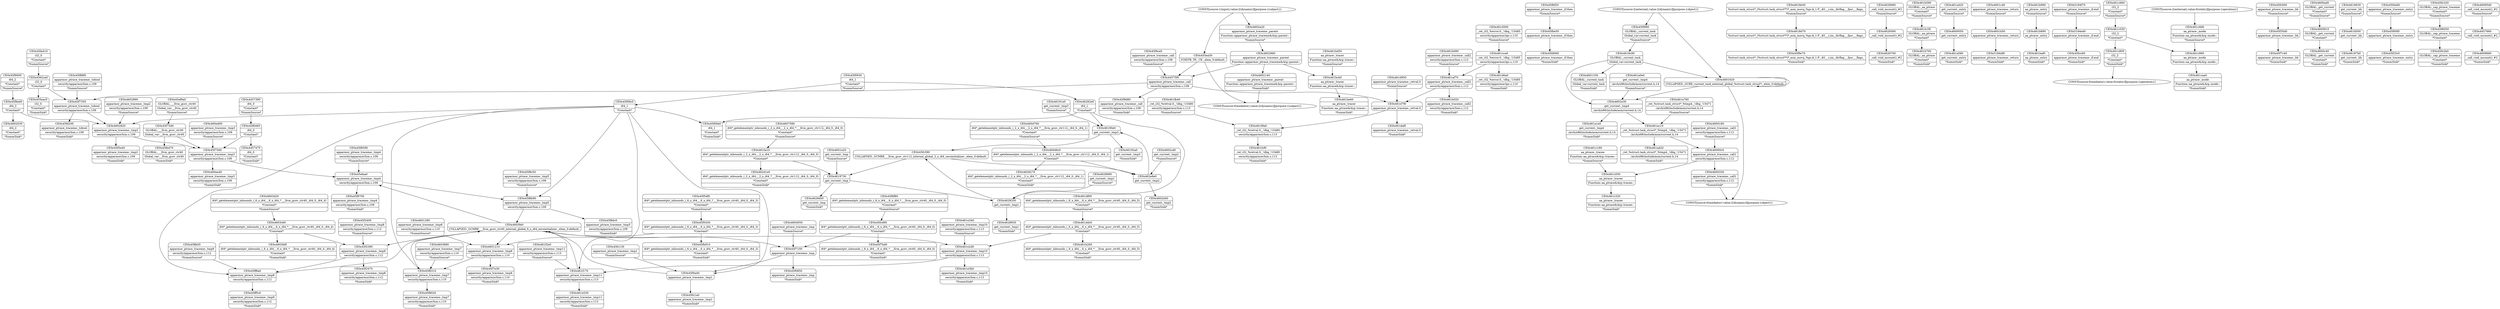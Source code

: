 digraph {
	CE0x45f9ce0 [shape=record,shape=Mrecord,label="{CE0x45f9ce0|apparmor_ptrace_traceme:_call|security/apparmor/lsm.c,108|*SummSource*}"]
	CE0x45f08c0 [shape=record,shape=Mrecord,label="{CE0x45f08c0|i64_1|*Constant*}"]
	CE0x45fd060 [shape=record,shape=Mrecord,label="{CE0x45fd060|apparmor_ptrace_traceme:_if.then|*SummSink*}"]
	CE0x45ff8a0 [shape=record,shape=Mrecord,label="{CE0x45ff8a0|apparmor_ptrace_traceme:_tmp9|security/apparmor/lsm.c,112}"]
	CE0x45f9f80 [shape=record,shape=Mrecord,label="{CE0x45f9f80|GLOBAL:_current_task|Global_var:current_task|*SummSource*}"]
	CE0x461c050 [shape=record,shape=Mrecord,label="{CE0x461c050|aa_ptrace:_tracee|Function::aa_ptrace&Arg::tracee::}"]
	CE0x45f9e70 [shape=record,shape=Mrecord,label="{CE0x45f9e70|%struct.task_struct*_(%struct.task_struct**)*_asm_movq_%gs:$_1:P_,$0_,_r,im,_dirflag_,_fpsr_,_flags_|*SummSink*}"]
	"CONST[source:1(input),value:2(dynamic)][purpose:{subject}]"
	"CONST[source:0(mediator),value:2(dynamic)][purpose:{object}]"
	CE0x4603890 [shape=record,shape=Mrecord,label="{CE0x4603890|apparmor_ptrace_traceme:_tmp7|security/apparmor/lsm.c,110|*SummSource*}"]
	CE0x4626660 [shape=record,shape=Mrecord,label="{CE0x4626660|_call_void_mcount()_#2|*SummSource*}"]
	CE0x45fb910 [shape=record,shape=Mrecord,label="{CE0x45fb910|i64*_getelementptr_inbounds_(_6_x_i64_,_6_x_i64_*___llvm_gcov_ctr40,_i64_0,_i64_3)|*Constant*|*SummSink*}"]
	CE0x45f8310 [shape=record,shape=Mrecord,label="{CE0x45f8310|apparmor_ptrace_traceme:_tmp7|security/apparmor/lsm.c,110}"]
	CE0x45f09a0 [shape=record,shape=Mrecord,label="{CE0x45f09a0|i64_1|*Constant*|*SummSink*}"]
	CE0x4602a20 [shape=record,shape=Mrecord,label="{CE0x4602a20|apparmor_ptrace_traceme:_parent|Function::apparmor_ptrace_traceme&Arg::parent::|*SummSource*}"]
	CE0x461b700 [shape=record,shape=Mrecord,label="{CE0x461b700|GLOBAL:_aa_ptrace|*Constant*|*SummSink*}"]
	CE0x4602d40 [shape=record,shape=Mrecord,label="{CE0x4602d40|get_current:_tmp2|*SummSink*}"]
	CE0x462e8e0 [shape=record,shape=Mrecord,label="{CE0x462e8e0|get_current:_tmp2}"]
	CE0x461a580 [shape=record,shape=Mrecord,label="{CE0x461a580|get_current:_entry|*SummSink*}"]
	CE0x45f9000 [shape=record,shape=Mrecord,label="{CE0x45f9000|i64_2|*Constant*|*SummSource*}"]
	CE0x45f0a40 [shape=record,shape=Mrecord,label="{CE0x45f0a40|apparmor_ptrace_traceme:_tmp1}"]
	CE0x4601c40 [shape=record,shape=Mrecord,label="{CE0x4601c40|apparmor_ptrace_traceme:_return|*SummSource*}"]
	CE0x461a420 [shape=record,shape=Mrecord,label="{CE0x461a420|get_current:_entry|*SummSource*}"]
	CE0x45fa410 [shape=record,shape=Mrecord,label="{CE0x45fa410|i32_0|*Constant*|*SummSource*}"]
	CE0x4603fe0 [shape=record,shape=Mrecord,label="{CE0x4603fe0|COLLAPSED:_GCMRE___llvm_gcov_ctr40_internal_global_6_x_i64_zeroinitializer:_elem_0:default:}"]
	CE0x4602030 [shape=record,shape=Mrecord,label="{CE0x4602030|i64_2|*Constant*|*SummSink*}"]
	CE0x461b990 [shape=record,shape=Mrecord,label="{CE0x461b990|aa_ptrace:_entry|*SummSource*}"]
	CE0x5184ed0 [shape=record,shape=Mrecord,label="{CE0x5184ed0|apparmor_ptrace_traceme:_if.end}"]
	CE0x45f6f80 [shape=record,shape=Mrecord,label="{CE0x45f6f80|i64*_getelementptr_inbounds_(_6_x_i64_,_6_x_i64_*___llvm_gcov_ctr40,_i64_0,_i64_0)|*Constant*|*SummSource*}"]
	CE0x461c660 [shape=record,shape=Mrecord,label="{CE0x461c660|i32_2|*Constant*|*SummSource*}"]
	CE0x461baf0 [shape=record,shape=Mrecord,label="{CE0x461baf0|aa_ptrace:_entry|*SummSink*}"]
	CE0x45f7c40 [shape=record,shape=Mrecord,label="{CE0x45f7c40|apparmor_ptrace_traceme:_bb|*SummSink*}"]
	CE0x461af70 [shape=record,shape=Mrecord,label="{CE0x461af70|apparmor_ptrace_traceme:_call2|security/apparmor/lsm.c,112}"]
	CE0x4601280 [shape=record,shape=Mrecord,label="{CE0x4601280|apparmor_ptrace_traceme:_tmp6|security/apparmor/lsm.c,110|*SummSource*}"]
	CE0x461b090 [shape=record,shape=Mrecord,label="{CE0x461b090|apparmor_ptrace_traceme:_call2|security/apparmor/lsm.c,112|*SummSource*}"]
	CE0x460d6c0 [shape=record,shape=Mrecord,label="{CE0x460d6c0|i64*_getelementptr_inbounds_(_2_x_i64_,_2_x_i64_*___llvm_gcov_ctr112,_i64_0,_i64_1)|*Constant*}"]
	CE0x461f9a0 [shape=record,shape=Mrecord,label="{CE0x461f9a0|_ret_i32_%retval.0,_!dbg_!15480|security/apparmor/lsm.c,113}"]
	CE0x45fc590 [shape=record,shape=Mrecord,label="{CE0x45fc590|COLLAPSED:_GCMRE___llvm_gcov_ctr112_internal_global_2_x_i64_zeroinitializer:_elem_0:default:}"]
	CE0x461c320 [shape=record,shape=Mrecord,label="{CE0x461c320|aa_ptrace:_tracee|Function::aa_ptrace&Arg::tracee::|*SummSink*}"]
	CE0x45ffa50 [shape=record,shape=Mrecord,label="{CE0x45ffa50|apparmor_ptrace_traceme:_tmp9|security/apparmor/lsm.c,112|*SummSource*}"]
	CE0x461a1e0 [shape=record,shape=Mrecord,label="{CE0x461a1e0|get_current:_tmp4|./arch/x86/include/asm/current.h,14|*SummSink*}"]
	CE0x45fbe50 [shape=record,shape=Mrecord,label="{CE0x45fbe50|apparmor_ptrace_traceme:_if.then}"]
	CE0x4457470 [shape=record,shape=Mrecord,label="{CE0x4457470|i64_0|*Constant*|*SummSink*}"]
	CE0x46190e0 [shape=record,shape=Mrecord,label="{CE0x46190e0|get_current:_tmp3}"]
	CE0x461d6a0 [shape=record,shape=Mrecord,label="{CE0x461d6a0|_ret_i32_%error.0,_!dbg_!15485|security/apparmor/ipc.c,110|*SummSink*}"]
	CE0x45fc1a0 [shape=record,shape=Mrecord,label="{CE0x45fc1a0|apparmor_ptrace_traceme:_tmp1|*SummSink*}"]
	CE0x45fcd90 [shape=record,shape=Mrecord,label="{CE0x45fcd90|i64*_getelementptr_inbounds_(_6_x_i64_,_6_x_i64_*___llvm_gcov_ctr40,_i64_0,_i64_0)|*Constant*}"]
	CE0x461caa0 [shape=record,shape=Mrecord,label="{CE0x461caa0|aa_ptrace:_mode|Function::aa_ptrace&Arg::mode::|*SummSink*}"]
	CE0x4600330 [shape=record,shape=Mrecord,label="{CE0x4600330|apparmor_ptrace_traceme:_call1|security/apparmor/lsm.c,112|*SummSink*}"]
	CE0x46192a0 [shape=record,shape=Mrecord,label="{CE0x46192a0|get_current:_tmp3|*SummSink*}"]
	CE0x4600ad0 [shape=record,shape=Mrecord,label="{CE0x4600ad0|GLOBAL:_get_current|*Constant*|*SummSource*}"]
	CE0x4601e20 [shape=record,shape=Mrecord,label="{CE0x4601e20|get_current:_tmp|*SummSource*}"]
	CE0x4626560 [shape=record,shape=Mrecord,label="{CE0x4626560|_call_void_mcount()_#2}"]
	CE0x4562ca0 [shape=record,shape=Mrecord,label="{CE0x4562ca0|i32_0|*Constant*}"]
	CE0x45ef9a0 [shape=record,shape=Mrecord,label="{CE0x45ef9a0|GLOBAL:___llvm_gcov_ctr40|Global_var:__llvm_gcov_ctr40|*SummSource*}"]
	CE0x461a0e0 [shape=record,shape=Mrecord,label="{CE0x461a0e0|get_current:_tmp4|./arch/x86/include/asm/current.h,14|*SummSource*}"]
	CE0x4457390 [shape=record,shape=Mrecord,label="{CE0x4457390|i64_0|*Constant*|*SummSource*}"]
	CE0x4602e30 [shape=record,shape=Mrecord,label="{CE0x4602e30|get_current:_tmp4|./arch/x86/include/asm/current.h,14}"]
	CE0x461ad20 [shape=record,shape=Mrecord,label="{CE0x461ad20|_ret_%struct.task_struct*_%tmp4,_!dbg_!15471|./arch/x86/include/asm/current.h,14|*SummSink*}"]
	CE0x45f35d0 [shape=record,shape=Mrecord,label="{CE0x45f35d0|apparmor_ptrace_traceme:_bb}"]
	CE0x461e530 [shape=record,shape=Mrecord,label="{CE0x461e530|apparmor_ptrace_traceme:_tmp11|security/apparmor/lsm.c,113|*SummSink*}"]
	CE0x4628890 [shape=record,shape=Mrecord,label="{CE0x4628890|get_current:_tmp1|*SummSource*}"]
	CE0x461be60 [shape=record,shape=Mrecord,label="{CE0x461be60|aa_ptrace:_tracer|Function::aa_ptrace&Arg::tracer::|*SummSink*}"]
	CE0x45f2390 [shape=record,shape=Mrecord,label="{CE0x45f2390|apparmor_ptrace_traceme:_tmp8|security/apparmor/lsm.c,112}"]
	CE0x461a760 [shape=record,shape=Mrecord,label="{CE0x461a760|_ret_%struct.task_struct*_%tmp4,_!dbg_!15471|./arch/x86/include/asm/current.h,14|*SummSource*}"]
	CE0x4601b50 [shape=record,shape=Mrecord,label="{CE0x4601b50|apparmor_ptrace_traceme:_return}"]
	CE0x45fbd70 [shape=record,shape=Mrecord,label="{CE0x45fbd70|GLOBAL:___llvm_gcov_ctr40|Global_var:__llvm_gcov_ctr40|*SummSink*}"]
	CE0x461b590 [shape=record,shape=Mrecord,label="{CE0x461b590|GLOBAL:_aa_ptrace|*Constant*|*SummSource*}"]
	CE0x461fa10 [shape=record,shape=Mrecord,label="{CE0x461fa10|i64*_getelementptr_inbounds_(_2_x_i64_,_2_x_i64_*___llvm_gcov_ctr112,_i64_0,_i64_0)|*Constant*}"]
	CE0x46187b0 [shape=record,shape=Mrecord,label="{CE0x46187b0|get_current:_bb|*SummSink*}"]
	CE0x45f2400 [shape=record,shape=Mrecord,label="{CE0x45f2400|apparmor_ptrace_traceme:_tmp8|security/apparmor/lsm.c,112|*SummSource*}"]
	CE0x4618630 [shape=record,shape=Mrecord,label="{CE0x4618630|get_current:_bb|*SummSource*}"]
	CE0x4602890 [shape=record,shape=Mrecord,label="{CE0x4602890|apparmor_ptrace_traceme:_tmp2|security/apparmor/lsm.c,109|*SummSource*}"]
	"CONST[source:0(mediator),value:2(dynamic)][purpose:{subject}]"
	CE0x45efaa0 [shape=record,shape=Mrecord,label="{CE0x45efaa0|apparmor_ptrace_traceme:_tmp4|security/apparmor/lsm.c,109}"]
	CE0x462d1e0 [shape=record,shape=Mrecord,label="{CE0x462d1e0|i64*_getelementptr_inbounds_(_2_x_i64_,_2_x_i64_*___llvm_gcov_ctr112,_i64_0,_i64_0)|*Constant*|*SummSink*}"]
	CE0x4600050 [shape=record,shape=Mrecord,label="{CE0x4600050|get_current:_entry}"]
	CE0x45fc130 [shape=record,shape=Mrecord,label="{CE0x45fc130|apparmor_ptrace_traceme:_tmp1|*SummSource*}"]
	CE0x45f7350 [shape=record,shape=Mrecord,label="{CE0x45f7350|apparmor_ptrace_traceme:_tobool|security/apparmor/lsm.c,109}"]
	CE0x461bd50 [shape=record,shape=Mrecord,label="{CE0x461bd50|aa_ptrace:_tracer|Function::aa_ptrace&Arg::tracer::|*SummSource*}"]
	CE0x4607580 [shape=record,shape=Mrecord,label="{CE0x4607580|i64*_getelementptr_inbounds_(_2_x_i64_,_2_x_i64_*___llvm_gcov_ctr112,_i64_0,_i64_0)|*Constant*|*SummSource*}"]
	CE0x461e3b0 [shape=record,shape=Mrecord,label="{CE0x461e3b0|apparmor_ptrace_traceme:_tmp10|security/apparmor/lsm.c,113|*SummSink*}"]
	CE0x4628350 [shape=record,shape=Mrecord,label="{CE0x4628350|get_current:_tmp1}"]
	CE0x461daf0 [shape=record,shape=Mrecord,label="{CE0x461daf0|apparmor_ptrace_traceme:_retval.0|*SummSink*}"]
	CE0x4626700 [shape=record,shape=Mrecord,label="{CE0x4626700|_call_void_mcount()_#2|*SummSink*}"]
	CE0x461c180 [shape=record,shape=Mrecord,label="{CE0x461c180|aa_ptrace:_tracee|Function::aa_ptrace&Arg::tracee::|*SummSource*}"]
	CE0x45f4dd0 [shape=record,shape=Mrecord,label="{CE0x45f4dd0|apparmor_ptrace_traceme:_entry|*SummSource*}"]
	CE0x461bcb0 [shape=record,shape=Mrecord,label="{CE0x461bcb0|aa_ptrace:_tracer|Function::aa_ptrace&Arg::tracer::}"]
	CE0x461ddc0 [shape=record,shape=Mrecord,label="{CE0x461ddc0|i64*_getelementptr_inbounds_(_6_x_i64_,_6_x_i64_*___llvm_gcov_ctr40,_i64_0,_i64_5)|*Constant*}"]
	CE0x45f25c0 [shape=record,shape=Mrecord,label="{CE0x45f25c0|apparmor_ptrace_traceme:_entry|*SummSink*}"]
	CE0x45f7bd0 [shape=record,shape=Mrecord,label="{CE0x45f7bd0|i64*_getelementptr_inbounds_(_6_x_i64_,_6_x_i64_*___llvm_gcov_ctr40,_i64_0,_i64_0)|*Constant*|*SummSink*}"]
	CE0x45f8c50 [shape=record,shape=Mrecord,label="{CE0x45f8c50|apparmor_ptrace_traceme:_tmp5|security/apparmor/lsm.c,109|*SummSource*}"]
	CE0x45fc320 [shape=record,shape=Mrecord,label="{CE0x45fc320|GLOBAL:_cap_ptrace_traceme|*Constant*|*SummSource*}"]
	CE0x45fd200 [shape=record,shape=Mrecord,label="{CE0x45fd200|apparmor_ptrace_traceme:_tobool|security/apparmor/lsm.c,109|*SummSink*}"]
	"CONST[source:2(external),value:2(dynamic)][purpose:{object}]"
	CE0x461b1f0 [shape=record,shape=Mrecord,label="{CE0x461b1f0|GLOBAL:_aa_ptrace|*Constant*}"]
	CE0x45ff5c0 [shape=record,shape=Mrecord,label="{CE0x45ff5c0|apparmor_ptrace_traceme:_tmp9|security/apparmor/lsm.c,112|*SummSink*}"]
	CE0x461e340 [shape=record,shape=Mrecord,label="{CE0x461e340|apparmor_ptrace_traceme:_tmp10|security/apparmor/lsm.c,113|*SummSource*}"]
	CE0x455eac0 [shape=record,shape=Mrecord,label="{CE0x455eac0|i32_0|*Constant*|*SummSink*}"]
	CE0x45f8dc0 [shape=record,shape=Mrecord,label="{CE0x45f8dc0|apparmor_ptrace_traceme:_tmp5|security/apparmor/lsm.c,109|*SummSink*}"]
	CE0x4618500 [shape=record,shape=Mrecord,label="{CE0x4618500|get_current:_bb}"]
	CE0x45f9d80 [shape=record,shape=Mrecord,label="{CE0x45f9d80|apparmor_ptrace_traceme:_call|security/apparmor/lsm.c,108|*SummSink*}"]
	CE0x461b260 [shape=record,shape=Mrecord,label="{CE0x461b260|i64*_getelementptr_inbounds_(_6_x_i64_,_6_x_i64_*___llvm_gcov_ctr40,_i64_0,_i64_5)|*Constant*|*SummSink*}"]
	CE0x461c9d0 [shape=record,shape=Mrecord,label="{CE0x461c9d0|aa_ptrace:_mode|Function::aa_ptrace&Arg::mode::|*SummSource*}"]
	"CONST[source:2(external),value:0(static)][purpose:{operation}]"
	CE0x45fc2b0 [shape=record,shape=Mrecord,label="{CE0x45fc2b0|GLOBAL:_cap_ptrace_traceme|*Constant*|*SummSink*}"]
	CE0x44575f0 [shape=record,shape=Mrecord,label="{CE0x44575f0|apparmor_ptrace_traceme:_call|security/apparmor/lsm.c,108}"]
	CE0x4601620 [shape=record,shape=Mrecord,label="{CE0x4601620|COLLAPSED:_GCRE_current_task_external_global_%struct.task_struct*:_elem_0:default:}"]
	CE0x4628270 [shape=record,shape=Mrecord,label="{CE0x4628270|i64*_getelementptr_inbounds_(_2_x_i64_,_2_x_i64_*___llvm_gcov_ctr112,_i64_0,_i64_1)|*Constant*|*SummSink*}"]
	CE0x4603d20 [shape=record,shape=Mrecord,label="{CE0x4603d20|i64*_getelementptr_inbounds_(_6_x_i64_,_6_x_i64_*___llvm_gcov_ctr40,_i64_0,_i64_4)|*Constant*|*SummSource*}"]
	CE0x45f8590 [shape=record,shape=Mrecord,label="{CE0x45f8590|apparmor_ptrace_traceme:_tmp4|security/apparmor/lsm.c,109|*SummSource*}"]
	CE0x4603bf0 [shape=record,shape=Mrecord,label="{CE0x4603bf0|i64*_getelementptr_inbounds_(_6_x_i64_,_6_x_i64_*___llvm_gcov_ctr40,_i64_0,_i64_4)|*Constant*|*SummSink*}"]
	CE0x461b890 [shape=record,shape=Mrecord,label="{CE0x461b890|aa_ptrace:_entry}"]
	CE0x45f75d0 [shape=record,shape=Mrecord,label="{CE0x45f75d0|GLOBAL:___llvm_gcov_ctr40|Global_var:__llvm_gcov_ctr40}"]
	CE0x461cca0 [shape=record,shape=Mrecord,label="{CE0x461cca0|_ret_i32_%error.0,_!dbg_!15485|security/apparmor/ipc.c,110}"]
	CE0x460d760 [shape=record,shape=Mrecord,label="{CE0x460d760|i64*_getelementptr_inbounds_(_2_x_i64_,_2_x_i64_*___llvm_gcov_ctr112,_i64_0,_i64_1)|*Constant*|*SummSource*}"]
	CE0x4602140 [shape=record,shape=Mrecord,label="{CE0x4602140|apparmor_ptrace_traceme:_parent|Function::apparmor_ptrace_traceme&Arg::parent::|*SummSink*}"]
	CE0x4619730 [shape=record,shape=Mrecord,label="{CE0x4619730|get_current:_tmp}"]
	CE0x45f8b90 [shape=record,shape=Mrecord,label="{CE0x45f8b90|apparmor_ptrace_traceme:_tmp5|security/apparmor/lsm.c,109}"]
	CE0x45fbf20 [shape=record,shape=Mrecord,label="{CE0x45fbf20|apparmor_ptrace_traceme:_if.then|*SummSource*}"]
	CE0x45f0850 [shape=record,shape=Mrecord,label="{CE0x45f0850|apparmor_ptrace_traceme:_tmp|*SummSink*}"]
	CE0x4609660 [shape=record,shape=Mrecord,label="{CE0x4609660|_call_void_mcount()_#2|*SummSink*}"]
	CE0x45f8020 [shape=record,shape=Mrecord,label="{CE0x45f8020|apparmor_ptrace_traceme:_tmp7|security/apparmor/lsm.c,110|*SummSink*}"]
	CE0x4629d50 [shape=record,shape=Mrecord,label="{CE0x4629d50|get_current:_tmp|*SummSink*}"]
	CE0x45f8700 [shape=record,shape=Mrecord,label="{CE0x45f8700|apparmor_ptrace_traceme:_tmp4|security/apparmor/lsm.c,109|*SummSink*}"]
	CE0x45f54f0 [shape=record,shape=Mrecord,label="{CE0x45f54f0|i64*_getelementptr_inbounds_(_6_x_i64_,_6_x_i64_*___llvm_gcov_ctr40,_i64_0,_i64_3)|*Constant*|*SummSource*}"]
	CE0x4628930 [shape=record,shape=Mrecord,label="{CE0x4628930|get_current:_tmp1|*SummSink*}"]
	CE0x4602820 [shape=record,shape=Mrecord,label="{CE0x4602820|apparmor_ptrace_traceme:_tmp2|security/apparmor/lsm.c,109}"]
	CE0x46095d0 [shape=record,shape=Mrecord,label="{CE0x46095d0|_call_void_mcount()_#2|*SummSource*}"]
	CE0x4602960 [shape=record,shape=Mrecord,label="{CE0x4602960|apparmor_ptrace_traceme:_parent|Function::apparmor_ptrace_traceme&Arg::parent::}"]
	CE0x461ac10 [shape=record,shape=Mrecord,label="{CE0x461ac10|_ret_%struct.task_struct*_%tmp4,_!dbg_!15471|./arch/x86/include/asm/current.h,14}"]
	CE0x4618d70 [shape=record,shape=Mrecord,label="{CE0x4618d70|%struct.task_struct*_(%struct.task_struct**)*_asm_movq_%gs:$_1:P_,$0_,_r,im,_dirflag_,_fpsr_,_flags_}"]
	CE0x461f2e0 [shape=record,shape=Mrecord,label="{CE0x461f2e0|apparmor_ptrace_traceme:_tmp11|security/apparmor/lsm.c,113|*SummSource*}"]
	CE0x45f7e30 [shape=record,shape=Mrecord,label="{CE0x45f7e30|apparmor_ptrace_traceme:_tmp6|security/apparmor/lsm.c,110|*SummSink*}"]
	CE0x4601210 [shape=record,shape=Mrecord,label="{CE0x4601210|apparmor_ptrace_traceme:_tmp6|security/apparmor/lsm.c,110}"]
	CE0x45f5430 [shape=record,shape=Mrecord,label="{CE0x45f5430|i64*_getelementptr_inbounds_(_6_x_i64_,_6_x_i64_*___llvm_gcov_ctr40,_i64_0,_i64_3)|*Constant*}"]
	CE0x45f00f0 [shape=record,shape=Mrecord,label="{CE0x45f00f0|apparmor_ptrace_traceme:_entry}"]
	CE0x461fb40 [shape=record,shape=Mrecord,label="{CE0x461fb40|_ret_i32_%retval.0,_!dbg_!15480|security/apparmor/lsm.c,113|*SummSource*}"]
	CE0x4604050 [shape=record,shape=Mrecord,label="{CE0x4604050|apparmor_ptrace_traceme:_tmp|*SummSource*}"]
	CE0x46282e0 [shape=record,shape=Mrecord,label="{CE0x46282e0|i64_1|*Constant*}"]
	CE0x45f7560 [shape=record,shape=Mrecord,label="{CE0x45f7560|apparmor_ptrace_traceme:_tmp3|security/apparmor/lsm.c,109}"]
	CE0x461c530 [shape=record,shape=Mrecord,label="{CE0x461c530|i32_2|*Constant*}"]
	CE0x455ea50 [shape=record,shape=Mrecord,label="{CE0x455ea50|VOIDTB_TE:_CE:_elem_0:default:}"]
	CE0x461c960 [shape=record,shape=Mrecord,label="{CE0x461c960|aa_ptrace:_mode|Function::aa_ptrace&Arg::mode::}"]
	CE0x461df00 [shape=record,shape=Mrecord,label="{CE0x461df00|i64*_getelementptr_inbounds_(_6_x_i64_,_6_x_i64_*___llvm_gcov_ctr40,_i64_0,_i64_5)|*Constant*|*SummSource*}"]
	CE0x45f8ed0 [shape=record,shape=Mrecord,label="{CE0x45f8ed0|i64_2|*Constant*}"]
	CE0x4601330 [shape=record,shape=Mrecord,label="{CE0x4601330|GLOBAL:_current_task|Global_var:current_task|*SummSink*}"]
	CE0x461b020 [shape=record,shape=Mrecord,label="{CE0x461b020|apparmor_ptrace_traceme:_call2|security/apparmor/lsm.c,112|*SummSink*}"]
	CE0x4457660 [shape=record,shape=Mrecord,label="{CE0x4457660|_call_void_mcount()_#2}"]
	CE0x45fc000 [shape=record,shape=Mrecord,label="{CE0x45fc000|apparmor_ptrace_traceme:_bb|*SummSource*}"]
	CE0x45f0930 [shape=record,shape=Mrecord,label="{CE0x45f0930|i64_1|*Constant*|*SummSource*}"]
	CE0x461fcf0 [shape=record,shape=Mrecord,label="{CE0x461fcf0|_ret_i32_%retval.0,_!dbg_!15480|security/apparmor/lsm.c,113|*SummSink*}"]
	CE0x461d7f0 [shape=record,shape=Mrecord,label="{CE0x461d7f0|apparmor_ptrace_traceme:_retval.0}"]
	CE0x461f170 [shape=record,shape=Mrecord,label="{CE0x461f170|apparmor_ptrace_traceme:_tmp11|security/apparmor/lsm.c,113}"]
	CE0x4618c90 [shape=record,shape=Mrecord,label="{CE0x4618c90|GLOBAL:_current_task|Global_var:current_task}"]
	CE0x45f88f0 [shape=record,shape=Mrecord,label="{CE0x45f88f0|apparmor_ptrace_traceme:_tobool|security/apparmor/lsm.c,109|*SummSource*}"]
	CE0x4600180 [shape=record,shape=Mrecord,label="{CE0x4600180|apparmor_ptrace_traceme:_call1|security/apparmor/lsm.c,112|*SummSource*}"]
	"CONST[source:0(mediator),value:0(static)][purpose:{operation}]"
	CE0x5184df0 [shape=record,shape=Mrecord,label="{CE0x5184df0|apparmor_ptrace_traceme:_return|*SummSink*}"]
	CE0x4600c40 [shape=record,shape=Mrecord,label="{CE0x4600c40|GLOBAL:_get_current|*Constant*|*SummSink*}"]
	CE0x461d950 [shape=record,shape=Mrecord,label="{CE0x461d950|apparmor_ptrace_traceme:_retval.0|*SummSource*}"]
	CE0x45f6050 [shape=record,shape=Mrecord,label="{CE0x45f6050|GLOBAL:_cap_ptrace_traceme|*Constant*}"]
	CE0x45f5e40 [shape=record,shape=Mrecord,label="{CE0x45f5e40|apparmor_ptrace_traceme:_tmp2|security/apparmor/lsm.c,109|*SummSink*}"]
	CE0x4618e50 [shape=record,shape=Mrecord,label="{CE0x4618e50|%struct.task_struct*_(%struct.task_struct**)*_asm_movq_%gs:$_1:P_,$0_,_r,im,_dirflag_,_fpsr_,_flags_|*SummSource*}"]
	CE0x45f2470 [shape=record,shape=Mrecord,label="{CE0x45f2470|apparmor_ptrace_traceme:_tmp8|security/apparmor/lsm.c,112|*SummSink*}"]
	CE0x5184f70 [shape=record,shape=Mrecord,label="{CE0x5184f70|apparmor_ptrace_traceme:_if.end|*SummSource*}"]
	CE0x45f7100 [shape=record,shape=Mrecord,label="{CE0x45f7100|apparmor_ptrace_traceme:_tmp}"]
	CE0x4603c60 [shape=record,shape=Mrecord,label="{CE0x4603c60|i64*_getelementptr_inbounds_(_6_x_i64_,_6_x_i64_*___llvm_gcov_ctr40,_i64_0,_i64_4)|*Constant*}"]
	CE0x461c800 [shape=record,shape=Mrecord,label="{CE0x461c800|i32_2|*Constant*|*SummSink*}"]
	CE0x45f6460 [shape=record,shape=Mrecord,label="{CE0x45f6460|i64_0|*Constant*}"]
	CE0x461d500 [shape=record,shape=Mrecord,label="{CE0x461d500|_ret_i32_%error.0,_!dbg_!15485|security/apparmor/ipc.c,110|*SummSource*}"]
	CE0x4602cd0 [shape=record,shape=Mrecord,label="{CE0x4602cd0|get_current:_tmp2|*SummSource*}"]
	CE0x460ed00 [shape=record,shape=Mrecord,label="{CE0x460ed00|apparmor_ptrace_traceme:_tmp3|security/apparmor/lsm.c,109|*SummSource*}"]
	CE0x45fcc60 [shape=record,shape=Mrecord,label="{CE0x45fcc60|apparmor_ptrace_traceme:_if.end|*SummSink*}"]
	CE0x4600910 [shape=record,shape=Mrecord,label="{CE0x4600910|GLOBAL:_get_current|*Constant*}"]
	CE0x46191e0 [shape=record,shape=Mrecord,label="{CE0x46191e0|get_current:_tmp3|*SummSource*}"]
	CE0x460ee40 [shape=record,shape=Mrecord,label="{CE0x460ee40|apparmor_ptrace_traceme:_tmp3|security/apparmor/lsm.c,109|*SummSink*}"]
	CE0x46000c0 [shape=record,shape=Mrecord,label="{CE0x46000c0|apparmor_ptrace_traceme:_call1|security/apparmor/lsm.c,112}"]
	CE0x461e2d0 [shape=record,shape=Mrecord,label="{CE0x461e2d0|apparmor_ptrace_traceme:_tmp10|security/apparmor/lsm.c,113}"]
	CE0x461f170 -> CE0x4603fe0
	CE0x4600910 -> CE0x4600c40
	CE0x45ef9a0 -> CE0x45f75d0
	CE0x45fa410 -> CE0x4562ca0
	CE0x45f9f80 -> CE0x4618c90
	CE0x45f0930 -> CE0x46282e0
	CE0x5184ed0 -> CE0x45fcc60
	CE0x45f8590 -> CE0x45efaa0
	CE0x4603fe0 -> CE0x45f2390
	CE0x44575f0 -> CE0x45f9d80
	CE0x4601e20 -> CE0x4619730
	CE0x4602890 -> CE0x4602820
	CE0x461f9a0 -> CE0x461fcf0
	CE0x462e8e0 -> CE0x4602d40
	CE0x44575f0 -> CE0x45f7350
	CE0x45f54f0 -> CE0x45f5430
	CE0x45efaa0 -> CE0x45f8700
	CE0x45fc590 -> CE0x4619730
	CE0x46282e0 -> CE0x4628350
	CE0x4626660 -> CE0x4626560
	CE0x461c530 -> CE0x461c800
	CE0x4603fe0 -> CE0x45f7100
	CE0x4603c60 -> CE0x45f2390
	CE0x461af70 -> CE0x461d7f0
	CE0x46190e0 -> CE0x45fc590
	CE0x4602e30 -> CE0x461ac10
	CE0x4619730 -> CE0x4629d50
	CE0x45f8c50 -> CE0x45f8b90
	CE0x4601620 -> CE0x4602e30
	CE0x45f08c0 -> CE0x45f09a0
	CE0x45f2390 -> CE0x45ff8a0
	CE0x46190e0 -> CE0x46192a0
	CE0x45f8ed0 -> CE0x4602030
	CE0x461a760 -> CE0x461ac10
	CE0x45f7100 -> CE0x45f0850
	CE0x461cca0 -> CE0x461af70
	"CONST[source:2(external),value:2(dynamic)][purpose:{object}]" -> CE0x4601620
	CE0x4600180 -> CE0x46000c0
	CE0x4601b50 -> CE0x5184df0
	CE0x45fbe50 -> CE0x45fd060
	CE0x45f5430 -> CE0x45fb910
	CE0x45f08c0 -> CE0x45f0a40
	CE0x4602e30 -> CE0x461a1e0
	CE0x462e8e0 -> CE0x46190e0
	CE0x460d6c0 -> CE0x4628270
	CE0x4628350 -> CE0x45fc590
	CE0x461f2e0 -> CE0x461f170
	CE0x45f0a40 -> CE0x4603fe0
	CE0x461bd50 -> CE0x461bcb0
	CE0x4562ca0 -> CE0x45f7350
	CE0x460ed00 -> CE0x45f7560
	CE0x45fcd90 -> CE0x45f7bd0
	CE0x45ffa50 -> CE0x45ff8a0
	CE0x4601620 -> CE0x4601620
	CE0x45fc320 -> CE0x45f6050
	CE0x461d500 -> CE0x461cca0
	CE0x4628890 -> CE0x4628350
	CE0x4603890 -> CE0x45f8310
	CE0x45f7560 -> CE0x45efaa0
	CE0x45f08c0 -> CE0x45f8b90
	CE0x461e340 -> CE0x461e2d0
	CE0x4602960 -> CE0x4602140
	CE0x4618d70 -> CE0x45f9e70
	CE0x4602960 -> CE0x44575f0
	CE0x461b1f0 -> CE0x461b700
	CE0x4601280 -> CE0x4601210
	CE0x4618c90 -> CE0x4602e30
	CE0x45f00f0 -> CE0x45f25c0
	CE0x4626560 -> CE0x4626700
	CE0x4603fe0 -> CE0x461e2d0
	CE0x45f7100 -> CE0x45f0a40
	CE0x4604050 -> CE0x45f7100
	CE0x460d760 -> CE0x460d6c0
	CE0x461c960 -> CE0x461caa0
	CE0x4601620 -> "CONST[source:0(mediator),value:2(dynamic)][purpose:{object}]"
	CE0x45f08c0 -> CE0x4602820
	CE0x45fcd90 -> CE0x45f7100
	CE0x45f75d0 -> CE0x45f7560
	CE0x46000c0 -> CE0x461c050
	CE0x46191e0 -> CE0x46190e0
	CE0x461ddc0 -> CE0x461e2d0
	CE0x4600330 -> "CONST[source:0(mediator),value:2(dynamic)][purpose:{object}]"
	CE0x4628350 -> CE0x4628930
	"CONST[source:1(input),value:2(dynamic)][purpose:{subject}]" -> CE0x455ea50
	CE0x4618500 -> CE0x46187b0
	CE0x45f2390 -> CE0x45f2470
	CE0x4618e50 -> CE0x4618d70
	CE0x461e2d0 -> CE0x461f170
	CE0x461d950 -> CE0x461d7f0
	CE0x45fc130 -> CE0x45f0a40
	CE0x4603fe0 -> CE0x4601210
	CE0x4601210 -> CE0x45f8310
	CE0x4601210 -> CE0x45f7e30
	CE0x461af70 -> CE0x461b020
	CE0x46282e0 -> CE0x45f09a0
	CE0x45ff8a0 -> CE0x45ff5c0
	CE0x45f0930 -> CE0x45f08c0
	CE0x4618c90 -> CE0x4601620
	CE0x460d6c0 -> CE0x462e8e0
	CE0x45f6050 -> CE0x45fc2b0
	CE0x45f6460 -> CE0x4457470
	CE0x461d7f0 -> CE0x461f9a0
	CE0x455ea50 -> CE0x44575f0
	CE0x45f6460 -> CE0x45f7560
	CE0x4602960 -> CE0x461bcb0
	CE0x46000c0 -> CE0x4600330
	CE0x4619730 -> CE0x4628350
	"CONST[source:2(external),value:2(dynamic)][purpose:{object}]" -> CE0x45f9f80
	CE0x461a420 -> CE0x4600050
	CE0x45f8ed0 -> CE0x4602820
	CE0x461d7f0 -> CE0x461daf0
	CE0x4457390 -> CE0x45f6460
	CE0x4601c40 -> CE0x4601b50
	CE0x461df00 -> CE0x461ddc0
	CE0x4603fe0 -> CE0x45efaa0
	CE0x46282e0 -> CE0x46190e0
	CE0x45f8310 -> CE0x45f8020
	CE0x4602cd0 -> CE0x462e8e0
	CE0x45f9000 -> CE0x45f8ed0
	CE0x461c800 -> "CONST[source:0(mediator),value:0(static)][purpose:{operation}]"
	CE0x45f2400 -> CE0x45f2390
	CE0x461ddc0 -> CE0x461b260
	CE0x461b590 -> CE0x461b1f0
	CE0x45f7350 -> CE0x4602820
	CE0x45f35d0 -> CE0x45f7c40
	CE0x45f75d0 -> CE0x45fbd70
	CE0x461a0e0 -> CE0x4602e30
	CE0x4603c60 -> CE0x4603bf0
	CE0x44575f0 -> CE0x461d7f0
	CE0x45fc000 -> CE0x45f35d0
	CE0x45f6f80 -> CE0x45fcd90
	CE0x4603d20 -> CE0x4603c60
	CE0x461c050 -> CE0x461c320
	CE0x455ea50 -> "CONST[source:0(mediator),value:2(dynamic)][purpose:{subject}]"
	CE0x4457660 -> CE0x4609660
	CE0x45f7350 -> CE0x45fd200
	CE0x45f8b90 -> CE0x4603fe0
	CE0x461b890 -> CE0x461baf0
	CE0x461ac10 -> CE0x46000c0
	CE0x45f4dd0 -> CE0x45f00f0
	CE0x461c180 -> CE0x461c050
	CE0x45f08c0 -> CE0x45ff8a0
	CE0x461c9d0 -> CE0x461c960
	CE0x461fa10 -> CE0x4619730
	CE0x4600050 -> CE0x461a580
	CE0x461fb40 -> CE0x461f9a0
	CE0x4602820 -> CE0x45f7560
	CE0x4600ad0 -> CE0x4600910
	CE0x461b090 -> CE0x461af70
	CE0x461bcb0 -> CE0x461be60
	CE0x4602140 -> "CONST[source:0(mediator),value:2(dynamic)][purpose:{subject}]"
	CE0x461cca0 -> CE0x461d6a0
	CE0x45f9ce0 -> CE0x44575f0
	CE0x461fa10 -> CE0x462d1e0
	"CONST[source:1(input),value:2(dynamic)][purpose:{subject}]" -> CE0x4602a20
	CE0x461e2d0 -> CE0x461e3b0
	"CONST[source:2(external),value:0(static)][purpose:{operation}]" -> CE0x461c9d0
	CE0x461f170 -> CE0x461e530
	CE0x46095d0 -> CE0x4457660
	CE0x4602820 -> CE0x45f5e40
	CE0x4618c90 -> CE0x4601330
	CE0x45fbf20 -> CE0x45fbe50
	CE0x45f88f0 -> CE0x45f7350
	CE0x461c530 -> CE0x461c960
	CE0x461c660 -> CE0x461c530
	CE0x4607580 -> CE0x461fa10
	CE0x5184f70 -> CE0x5184ed0
	CE0x4618630 -> CE0x4618500
	CE0x45f5430 -> CE0x4601210
	CE0x45f08c0 -> CE0x45f8310
	CE0x45f8b90 -> CE0x45f8dc0
	CE0x45f0a40 -> CE0x45fc1a0
	CE0x45fc590 -> CE0x462e8e0
	CE0x4602a20 -> CE0x4602960
	CE0x461b990 -> CE0x461b890
	CE0x4562ca0 -> CE0x455eac0
	CE0x45efaa0 -> CE0x45f8b90
	CE0x45f8310 -> CE0x4603fe0
	CE0x461ac10 -> CE0x461ad20
	CE0x45f08c0 -> CE0x461f170
	CE0x45ff8a0 -> CE0x4603fe0
	CE0x45f7560 -> CE0x460ee40
}